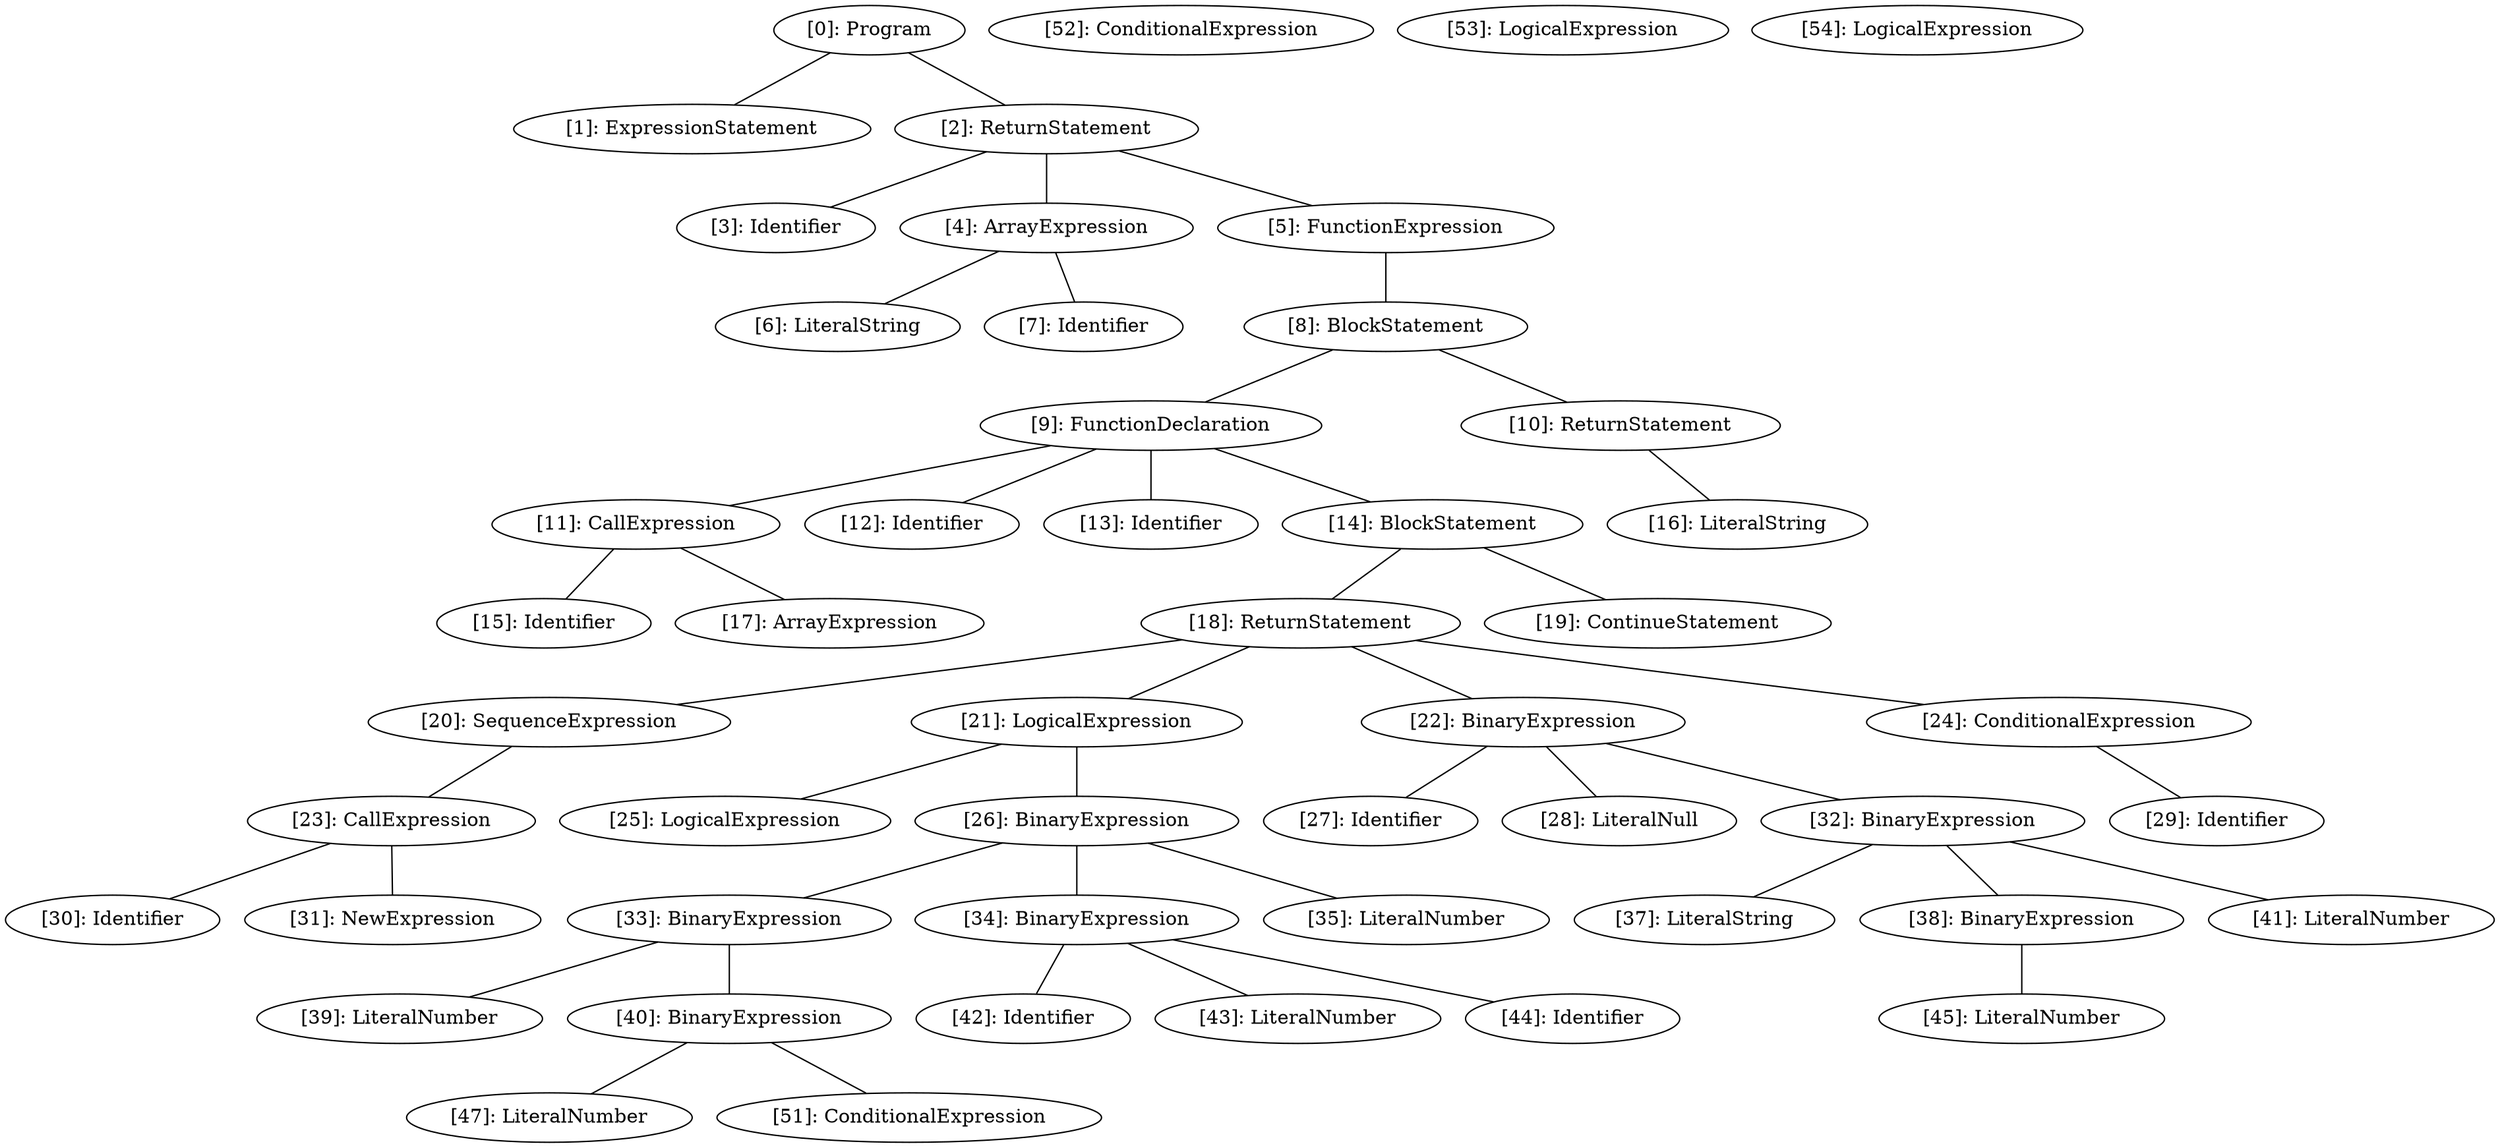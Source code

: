 // Result
graph {
	0 [label="[0]: Program"]
	1 [label="[1]: ExpressionStatement"]
	2 [label="[2]: ReturnStatement"]
	3 [label="[3]: Identifier"]
	4 [label="[4]: ArrayExpression"]
	5 [label="[5]: FunctionExpression"]
	6 [label="[6]: LiteralString"]
	7 [label="[7]: Identifier"]
	8 [label="[8]: BlockStatement"]
	9 [label="[9]: FunctionDeclaration"]
	10 [label="[10]: ReturnStatement"]
	11 [label="[11]: CallExpression"]
	12 [label="[12]: Identifier"]
	13 [label="[13]: Identifier"]
	14 [label="[14]: BlockStatement"]
	15 [label="[15]: Identifier"]
	16 [label="[16]: LiteralString"]
	17 [label="[17]: ArrayExpression"]
	18 [label="[18]: ReturnStatement"]
	19 [label="[19]: ContinueStatement"]
	20 [label="[20]: SequenceExpression"]
	21 [label="[21]: LogicalExpression"]
	22 [label="[22]: BinaryExpression"]
	23 [label="[23]: CallExpression"]
	24 [label="[24]: ConditionalExpression"]
	25 [label="[25]: LogicalExpression"]
	26 [label="[26]: BinaryExpression"]
	27 [label="[27]: Identifier"]
	28 [label="[28]: LiteralNull"]
	29 [label="[29]: Identifier"]
	30 [label="[30]: Identifier"]
	31 [label="[31]: NewExpression"]
	32 [label="[32]: BinaryExpression"]
	33 [label="[33]: BinaryExpression"]
	34 [label="[34]: BinaryExpression"]
	35 [label="[35]: LiteralNumber"]
	37 [label="[37]: LiteralString"]
	38 [label="[38]: BinaryExpression"]
	39 [label="[39]: LiteralNumber"]
	40 [label="[40]: BinaryExpression"]
	41 [label="[41]: LiteralNumber"]
	42 [label="[42]: Identifier"]
	43 [label="[43]: LiteralNumber"]
	44 [label="[44]: Identifier"]
	45 [label="[45]: LiteralNumber"]
	47 [label="[47]: LiteralNumber"]
	51 [label="[51]: ConditionalExpression"]
	52 [label="[52]: ConditionalExpression"]
	53 [label="[53]: LogicalExpression"]
	54 [label="[54]: LogicalExpression"]
	0 -- 1
	0 -- 2
	2 -- 3
	2 -- 4
	2 -- 5
	4 -- 6
	4 -- 7
	5 -- 8
	8 -- 9
	8 -- 10
	9 -- 11
	9 -- 12
	9 -- 13
	9 -- 14
	10 -- 16
	11 -- 15
	11 -- 17
	14 -- 18
	14 -- 19
	18 -- 20
	18 -- 21
	18 -- 22
	18 -- 24
	20 -- 23
	21 -- 25
	21 -- 26
	22 -- 27
	22 -- 28
	22 -- 32
	23 -- 30
	23 -- 31
	24 -- 29
	26 -- 33
	26 -- 34
	26 -- 35
	32 -- 37
	32 -- 38
	32 -- 41
	33 -- 39
	33 -- 40
	34 -- 42
	34 -- 43
	34 -- 44
	38 -- 45
	40 -- 47
	40 -- 51
}

